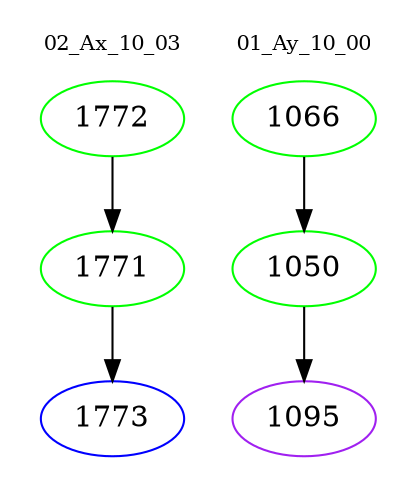 digraph{
subgraph cluster_0 {
color = white
label = "02_Ax_10_03";
fontsize=10;
T0_1772 [label="1772", color="green"]
T0_1772 -> T0_1771 [color="black"]
T0_1771 [label="1771", color="green"]
T0_1771 -> T0_1773 [color="black"]
T0_1773 [label="1773", color="blue"]
}
subgraph cluster_1 {
color = white
label = "01_Ay_10_00";
fontsize=10;
T1_1066 [label="1066", color="green"]
T1_1066 -> T1_1050 [color="black"]
T1_1050 [label="1050", color="green"]
T1_1050 -> T1_1095 [color="black"]
T1_1095 [label="1095", color="purple"]
}
}
